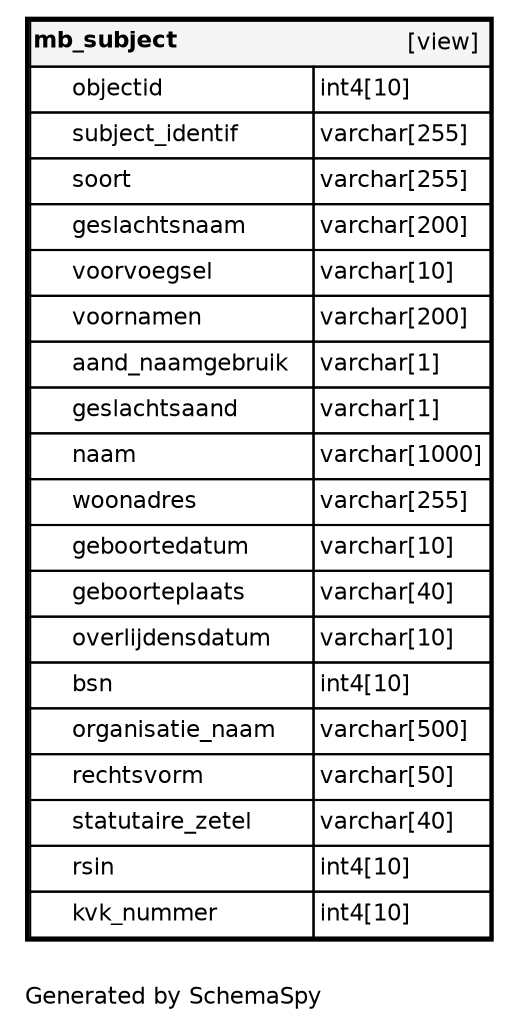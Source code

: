 digraph "oneDegreeRelationshipsDiagram" {
  graph [    rankdir="RL"    bgcolor="#ffffff"    label="\nGenerated by SchemaSpy"    labeljust="l"    nodesep="0.18"    ranksep="0.46"    fontname="Helvetica"    fontsize="11"    ration="compress"  ];  node [    fontname="Helvetica"    fontsize="11"    shape="plaintext"  ];  edge [    arrowsize="0.8"  ];
  "mb_subject" [
   label=<
    <TABLE BORDER="2" CELLBORDER="1" CELLSPACING="0" BGCOLOR="#ffffff">
      <TR><TD COLSPAN="4"  BGCOLOR="#f5f5f5"><TABLE BORDER="0" CELLSPACING="0"><TR><TD ALIGN="LEFT" FIXEDSIZE="TRUE" WIDTH="67" HEIGHT="16"><B>mb_subject</B></TD><TD ALIGN="RIGHT">[view]</TD></TR></TABLE></TD></TR>
      <TR><TD PORT="objectid" COLSPAN="2" ALIGN="LEFT"><TABLE BORDER="0" CELLSPACING="0" ALIGN="LEFT"><TR ALIGN="LEFT"><TD ALIGN="LEFT" FIXEDSIZE="TRUE" WIDTH="15" HEIGHT="16"></TD><TD ALIGN="LEFT" FIXEDSIZE="TRUE" WIDTH="115" HEIGHT="16">objectid</TD></TR></TABLE></TD><TD PORT="objectid.type" ALIGN="LEFT">int4[10]</TD></TR>
      <TR><TD PORT="subject_identif" COLSPAN="2" ALIGN="LEFT"><TABLE BORDER="0" CELLSPACING="0" ALIGN="LEFT"><TR ALIGN="LEFT"><TD ALIGN="LEFT" FIXEDSIZE="TRUE" WIDTH="15" HEIGHT="16"></TD><TD ALIGN="LEFT" FIXEDSIZE="TRUE" WIDTH="115" HEIGHT="16">subject_identif</TD></TR></TABLE></TD><TD PORT="subject_identif.type" ALIGN="LEFT">varchar[255]</TD></TR>
      <TR><TD PORT="soort" COLSPAN="2" ALIGN="LEFT"><TABLE BORDER="0" CELLSPACING="0" ALIGN="LEFT"><TR ALIGN="LEFT"><TD ALIGN="LEFT" FIXEDSIZE="TRUE" WIDTH="15" HEIGHT="16"></TD><TD ALIGN="LEFT" FIXEDSIZE="TRUE" WIDTH="115" HEIGHT="16">soort</TD></TR></TABLE></TD><TD PORT="soort.type" ALIGN="LEFT">varchar[255]</TD></TR>
      <TR><TD PORT="geslachtsnaam" COLSPAN="2" ALIGN="LEFT"><TABLE BORDER="0" CELLSPACING="0" ALIGN="LEFT"><TR ALIGN="LEFT"><TD ALIGN="LEFT" FIXEDSIZE="TRUE" WIDTH="15" HEIGHT="16"></TD><TD ALIGN="LEFT" FIXEDSIZE="TRUE" WIDTH="115" HEIGHT="16">geslachtsnaam</TD></TR></TABLE></TD><TD PORT="geslachtsnaam.type" ALIGN="LEFT">varchar[200]</TD></TR>
      <TR><TD PORT="voorvoegsel" COLSPAN="2" ALIGN="LEFT"><TABLE BORDER="0" CELLSPACING="0" ALIGN="LEFT"><TR ALIGN="LEFT"><TD ALIGN="LEFT" FIXEDSIZE="TRUE" WIDTH="15" HEIGHT="16"></TD><TD ALIGN="LEFT" FIXEDSIZE="TRUE" WIDTH="115" HEIGHT="16">voorvoegsel</TD></TR></TABLE></TD><TD PORT="voorvoegsel.type" ALIGN="LEFT">varchar[10]</TD></TR>
      <TR><TD PORT="voornamen" COLSPAN="2" ALIGN="LEFT"><TABLE BORDER="0" CELLSPACING="0" ALIGN="LEFT"><TR ALIGN="LEFT"><TD ALIGN="LEFT" FIXEDSIZE="TRUE" WIDTH="15" HEIGHT="16"></TD><TD ALIGN="LEFT" FIXEDSIZE="TRUE" WIDTH="115" HEIGHT="16">voornamen</TD></TR></TABLE></TD><TD PORT="voornamen.type" ALIGN="LEFT">varchar[200]</TD></TR>
      <TR><TD PORT="aand_naamgebruik" COLSPAN="2" ALIGN="LEFT"><TABLE BORDER="0" CELLSPACING="0" ALIGN="LEFT"><TR ALIGN="LEFT"><TD ALIGN="LEFT" FIXEDSIZE="TRUE" WIDTH="15" HEIGHT="16"></TD><TD ALIGN="LEFT" FIXEDSIZE="TRUE" WIDTH="115" HEIGHT="16">aand_naamgebruik</TD></TR></TABLE></TD><TD PORT="aand_naamgebruik.type" ALIGN="LEFT">varchar[1]</TD></TR>
      <TR><TD PORT="geslachtsaand" COLSPAN="2" ALIGN="LEFT"><TABLE BORDER="0" CELLSPACING="0" ALIGN="LEFT"><TR ALIGN="LEFT"><TD ALIGN="LEFT" FIXEDSIZE="TRUE" WIDTH="15" HEIGHT="16"></TD><TD ALIGN="LEFT" FIXEDSIZE="TRUE" WIDTH="115" HEIGHT="16">geslachtsaand</TD></TR></TABLE></TD><TD PORT="geslachtsaand.type" ALIGN="LEFT">varchar[1]</TD></TR>
      <TR><TD PORT="naam" COLSPAN="2" ALIGN="LEFT"><TABLE BORDER="0" CELLSPACING="0" ALIGN="LEFT"><TR ALIGN="LEFT"><TD ALIGN="LEFT" FIXEDSIZE="TRUE" WIDTH="15" HEIGHT="16"></TD><TD ALIGN="LEFT" FIXEDSIZE="TRUE" WIDTH="115" HEIGHT="16">naam</TD></TR></TABLE></TD><TD PORT="naam.type" ALIGN="LEFT">varchar[1000]</TD></TR>
      <TR><TD PORT="woonadres" COLSPAN="2" ALIGN="LEFT"><TABLE BORDER="0" CELLSPACING="0" ALIGN="LEFT"><TR ALIGN="LEFT"><TD ALIGN="LEFT" FIXEDSIZE="TRUE" WIDTH="15" HEIGHT="16"></TD><TD ALIGN="LEFT" FIXEDSIZE="TRUE" WIDTH="115" HEIGHT="16">woonadres</TD></TR></TABLE></TD><TD PORT="woonadres.type" ALIGN="LEFT">varchar[255]</TD></TR>
      <TR><TD PORT="geboortedatum" COLSPAN="2" ALIGN="LEFT"><TABLE BORDER="0" CELLSPACING="0" ALIGN="LEFT"><TR ALIGN="LEFT"><TD ALIGN="LEFT" FIXEDSIZE="TRUE" WIDTH="15" HEIGHT="16"></TD><TD ALIGN="LEFT" FIXEDSIZE="TRUE" WIDTH="115" HEIGHT="16">geboortedatum</TD></TR></TABLE></TD><TD PORT="geboortedatum.type" ALIGN="LEFT">varchar[10]</TD></TR>
      <TR><TD PORT="geboorteplaats" COLSPAN="2" ALIGN="LEFT"><TABLE BORDER="0" CELLSPACING="0" ALIGN="LEFT"><TR ALIGN="LEFT"><TD ALIGN="LEFT" FIXEDSIZE="TRUE" WIDTH="15" HEIGHT="16"></TD><TD ALIGN="LEFT" FIXEDSIZE="TRUE" WIDTH="115" HEIGHT="16">geboorteplaats</TD></TR></TABLE></TD><TD PORT="geboorteplaats.type" ALIGN="LEFT">varchar[40]</TD></TR>
      <TR><TD PORT="overlijdensdatum" COLSPAN="2" ALIGN="LEFT"><TABLE BORDER="0" CELLSPACING="0" ALIGN="LEFT"><TR ALIGN="LEFT"><TD ALIGN="LEFT" FIXEDSIZE="TRUE" WIDTH="15" HEIGHT="16"></TD><TD ALIGN="LEFT" FIXEDSIZE="TRUE" WIDTH="115" HEIGHT="16">overlijdensdatum</TD></TR></TABLE></TD><TD PORT="overlijdensdatum.type" ALIGN="LEFT">varchar[10]</TD></TR>
      <TR><TD PORT="bsn" COLSPAN="2" ALIGN="LEFT"><TABLE BORDER="0" CELLSPACING="0" ALIGN="LEFT"><TR ALIGN="LEFT"><TD ALIGN="LEFT" FIXEDSIZE="TRUE" WIDTH="15" HEIGHT="16"></TD><TD ALIGN="LEFT" FIXEDSIZE="TRUE" WIDTH="115" HEIGHT="16">bsn</TD></TR></TABLE></TD><TD PORT="bsn.type" ALIGN="LEFT">int4[10]</TD></TR>
      <TR><TD PORT="organisatie_naam" COLSPAN="2" ALIGN="LEFT"><TABLE BORDER="0" CELLSPACING="0" ALIGN="LEFT"><TR ALIGN="LEFT"><TD ALIGN="LEFT" FIXEDSIZE="TRUE" WIDTH="15" HEIGHT="16"></TD><TD ALIGN="LEFT" FIXEDSIZE="TRUE" WIDTH="115" HEIGHT="16">organisatie_naam</TD></TR></TABLE></TD><TD PORT="organisatie_naam.type" ALIGN="LEFT">varchar[500]</TD></TR>
      <TR><TD PORT="rechtsvorm" COLSPAN="2" ALIGN="LEFT"><TABLE BORDER="0" CELLSPACING="0" ALIGN="LEFT"><TR ALIGN="LEFT"><TD ALIGN="LEFT" FIXEDSIZE="TRUE" WIDTH="15" HEIGHT="16"></TD><TD ALIGN="LEFT" FIXEDSIZE="TRUE" WIDTH="115" HEIGHT="16">rechtsvorm</TD></TR></TABLE></TD><TD PORT="rechtsvorm.type" ALIGN="LEFT">varchar[50]</TD></TR>
      <TR><TD PORT="statutaire_zetel" COLSPAN="2" ALIGN="LEFT"><TABLE BORDER="0" CELLSPACING="0" ALIGN="LEFT"><TR ALIGN="LEFT"><TD ALIGN="LEFT" FIXEDSIZE="TRUE" WIDTH="15" HEIGHT="16"></TD><TD ALIGN="LEFT" FIXEDSIZE="TRUE" WIDTH="115" HEIGHT="16">statutaire_zetel</TD></TR></TABLE></TD><TD PORT="statutaire_zetel.type" ALIGN="LEFT">varchar[40]</TD></TR>
      <TR><TD PORT="rsin" COLSPAN="2" ALIGN="LEFT"><TABLE BORDER="0" CELLSPACING="0" ALIGN="LEFT"><TR ALIGN="LEFT"><TD ALIGN="LEFT" FIXEDSIZE="TRUE" WIDTH="15" HEIGHT="16"></TD><TD ALIGN="LEFT" FIXEDSIZE="TRUE" WIDTH="115" HEIGHT="16">rsin</TD></TR></TABLE></TD><TD PORT="rsin.type" ALIGN="LEFT">int4[10]</TD></TR>
      <TR><TD PORT="kvk_nummer" COLSPAN="2" ALIGN="LEFT"><TABLE BORDER="0" CELLSPACING="0" ALIGN="LEFT"><TR ALIGN="LEFT"><TD ALIGN="LEFT" FIXEDSIZE="TRUE" WIDTH="15" HEIGHT="16"></TD><TD ALIGN="LEFT" FIXEDSIZE="TRUE" WIDTH="115" HEIGHT="16">kvk_nummer</TD></TR></TABLE></TD><TD PORT="kvk_nummer.type" ALIGN="LEFT">int4[10]</TD></TR>
    </TABLE>>
    URL="mb_subject.html"
    target="_top"
    tooltip="mb_subject"
  ];
}
